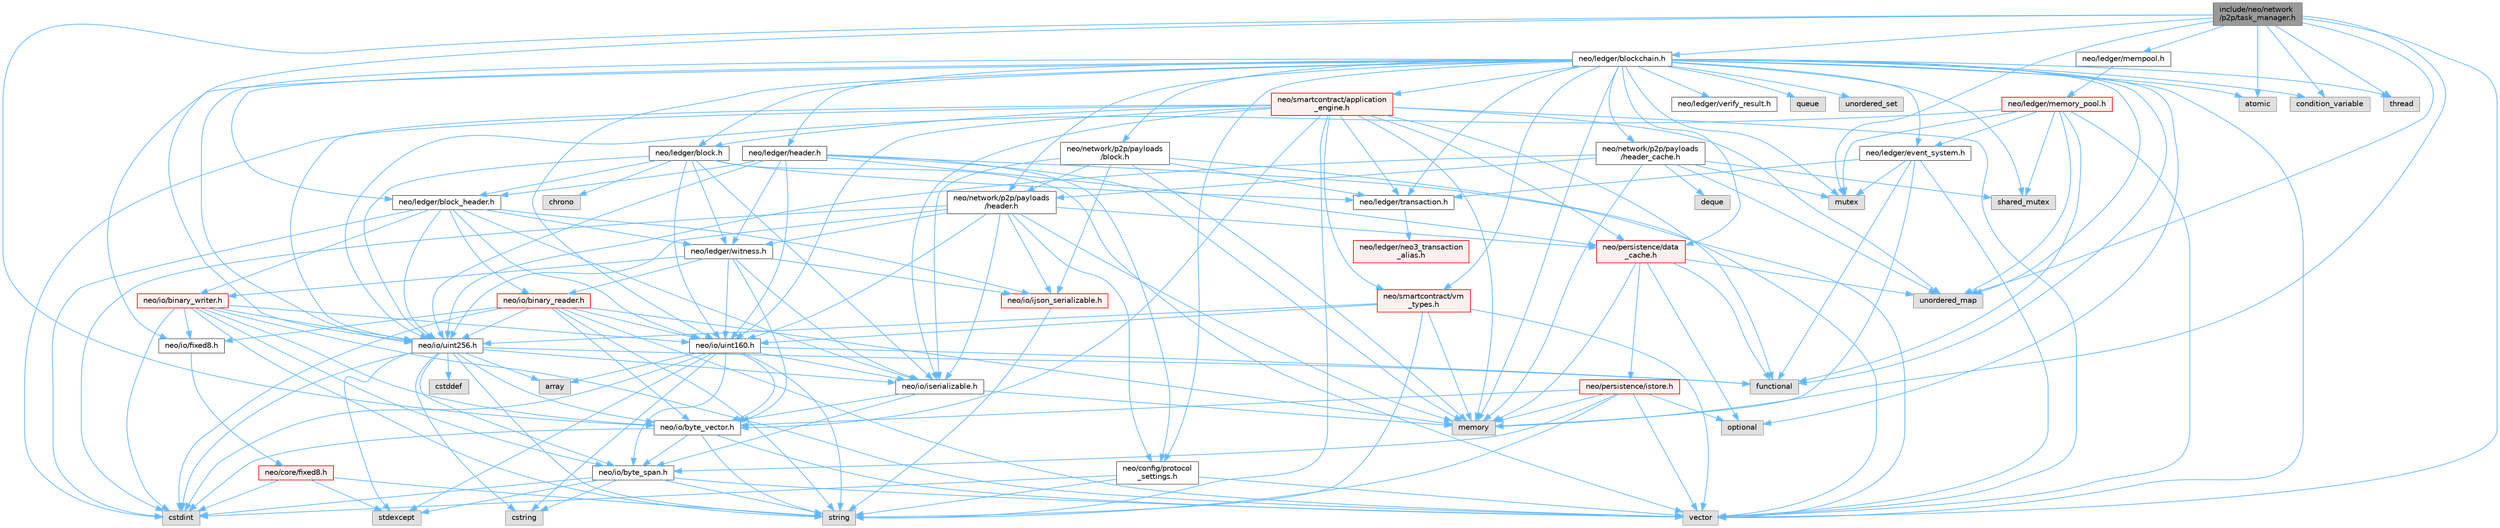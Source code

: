 digraph "include/neo/network/p2p/task_manager.h"
{
 // LATEX_PDF_SIZE
  bgcolor="transparent";
  edge [fontname=Helvetica,fontsize=10,labelfontname=Helvetica,labelfontsize=10];
  node [fontname=Helvetica,fontsize=10,shape=box,height=0.2,width=0.4];
  Node1 [id="Node000001",label="include/neo/network\l/p2p/task_manager.h",height=0.2,width=0.4,color="gray40", fillcolor="grey60", style="filled", fontcolor="black",tooltip=" "];
  Node1 -> Node2 [id="edge1_Node000001_Node000002",color="steelblue1",style="solid",tooltip=" "];
  Node2 [id="Node000002",label="neo/io/byte_vector.h",height=0.2,width=0.4,color="grey40", fillcolor="white", style="filled",URL="$io_2byte__vector_8h.html",tooltip=" "];
  Node2 -> Node3 [id="edge2_Node000002_Node000003",color="steelblue1",style="solid",tooltip=" "];
  Node3 [id="Node000003",label="neo/io/byte_span.h",height=0.2,width=0.4,color="grey40", fillcolor="white", style="filled",URL="$io_2byte__span_8h.html",tooltip=" "];
  Node3 -> Node4 [id="edge3_Node000003_Node000004",color="steelblue1",style="solid",tooltip=" "];
  Node4 [id="Node000004",label="cstdint",height=0.2,width=0.4,color="grey60", fillcolor="#E0E0E0", style="filled",tooltip=" "];
  Node3 -> Node5 [id="edge4_Node000003_Node000005",color="steelblue1",style="solid",tooltip=" "];
  Node5 [id="Node000005",label="cstring",height=0.2,width=0.4,color="grey60", fillcolor="#E0E0E0", style="filled",tooltip=" "];
  Node3 -> Node6 [id="edge5_Node000003_Node000006",color="steelblue1",style="solid",tooltip=" "];
  Node6 [id="Node000006",label="stdexcept",height=0.2,width=0.4,color="grey60", fillcolor="#E0E0E0", style="filled",tooltip=" "];
  Node3 -> Node7 [id="edge6_Node000003_Node000007",color="steelblue1",style="solid",tooltip=" "];
  Node7 [id="Node000007",label="string",height=0.2,width=0.4,color="grey60", fillcolor="#E0E0E0", style="filled",tooltip=" "];
  Node3 -> Node8 [id="edge7_Node000003_Node000008",color="steelblue1",style="solid",tooltip=" "];
  Node8 [id="Node000008",label="vector",height=0.2,width=0.4,color="grey60", fillcolor="#E0E0E0", style="filled",tooltip=" "];
  Node2 -> Node4 [id="edge8_Node000002_Node000004",color="steelblue1",style="solid",tooltip=" "];
  Node2 -> Node7 [id="edge9_Node000002_Node000007",color="steelblue1",style="solid",tooltip=" "];
  Node2 -> Node8 [id="edge10_Node000002_Node000008",color="steelblue1",style="solid",tooltip=" "];
  Node1 -> Node9 [id="edge11_Node000001_Node000009",color="steelblue1",style="solid",tooltip=" "];
  Node9 [id="Node000009",label="neo/io/uint256.h",height=0.2,width=0.4,color="grey40", fillcolor="white", style="filled",URL="$uint256_8h.html",tooltip=" "];
  Node9 -> Node3 [id="edge12_Node000009_Node000003",color="steelblue1",style="solid",tooltip=" "];
  Node9 -> Node2 [id="edge13_Node000009_Node000002",color="steelblue1",style="solid",tooltip=" "];
  Node9 -> Node10 [id="edge14_Node000009_Node000010",color="steelblue1",style="solid",tooltip=" "];
  Node10 [id="Node000010",label="neo/io/iserializable.h",height=0.2,width=0.4,color="grey40", fillcolor="white", style="filled",URL="$iserializable_8h.html",tooltip=" "];
  Node10 -> Node3 [id="edge15_Node000010_Node000003",color="steelblue1",style="solid",tooltip=" "];
  Node10 -> Node2 [id="edge16_Node000010_Node000002",color="steelblue1",style="solid",tooltip=" "];
  Node10 -> Node11 [id="edge17_Node000010_Node000011",color="steelblue1",style="solid",tooltip=" "];
  Node11 [id="Node000011",label="memory",height=0.2,width=0.4,color="grey60", fillcolor="#E0E0E0", style="filled",tooltip=" "];
  Node9 -> Node12 [id="edge18_Node000009_Node000012",color="steelblue1",style="solid",tooltip=" "];
  Node12 [id="Node000012",label="array",height=0.2,width=0.4,color="grey60", fillcolor="#E0E0E0", style="filled",tooltip=" "];
  Node9 -> Node13 [id="edge19_Node000009_Node000013",color="steelblue1",style="solid",tooltip=" "];
  Node13 [id="Node000013",label="cstddef",height=0.2,width=0.4,color="grey60", fillcolor="#E0E0E0", style="filled",tooltip=" "];
  Node9 -> Node4 [id="edge20_Node000009_Node000004",color="steelblue1",style="solid",tooltip=" "];
  Node9 -> Node5 [id="edge21_Node000009_Node000005",color="steelblue1",style="solid",tooltip=" "];
  Node9 -> Node14 [id="edge22_Node000009_Node000014",color="steelblue1",style="solid",tooltip=" "];
  Node14 [id="Node000014",label="functional",height=0.2,width=0.4,color="grey60", fillcolor="#E0E0E0", style="filled",tooltip=" "];
  Node9 -> Node6 [id="edge23_Node000009_Node000006",color="steelblue1",style="solid",tooltip=" "];
  Node9 -> Node7 [id="edge24_Node000009_Node000007",color="steelblue1",style="solid",tooltip=" "];
  Node1 -> Node15 [id="edge25_Node000001_Node000015",color="steelblue1",style="solid",tooltip=" "];
  Node15 [id="Node000015",label="neo/ledger/blockchain.h",height=0.2,width=0.4,color="grey40", fillcolor="white", style="filled",URL="$blockchain_8h.html",tooltip=" "];
  Node15 -> Node16 [id="edge26_Node000015_Node000016",color="steelblue1",style="solid",tooltip=" "];
  Node16 [id="Node000016",label="neo/ledger/block.h",height=0.2,width=0.4,color="grey40", fillcolor="white", style="filled",URL="$ledger_2block_8h.html",tooltip=" "];
  Node16 -> Node10 [id="edge27_Node000016_Node000010",color="steelblue1",style="solid",tooltip=" "];
  Node16 -> Node17 [id="edge28_Node000016_Node000017",color="steelblue1",style="solid",tooltip=" "];
  Node17 [id="Node000017",label="neo/io/uint160.h",height=0.2,width=0.4,color="grey40", fillcolor="white", style="filled",URL="$uint160_8h.html",tooltip=" "];
  Node17 -> Node3 [id="edge29_Node000017_Node000003",color="steelblue1",style="solid",tooltip=" "];
  Node17 -> Node2 [id="edge30_Node000017_Node000002",color="steelblue1",style="solid",tooltip=" "];
  Node17 -> Node10 [id="edge31_Node000017_Node000010",color="steelblue1",style="solid",tooltip=" "];
  Node17 -> Node12 [id="edge32_Node000017_Node000012",color="steelblue1",style="solid",tooltip=" "];
  Node17 -> Node4 [id="edge33_Node000017_Node000004",color="steelblue1",style="solid",tooltip=" "];
  Node17 -> Node5 [id="edge34_Node000017_Node000005",color="steelblue1",style="solid",tooltip=" "];
  Node17 -> Node14 [id="edge35_Node000017_Node000014",color="steelblue1",style="solid",tooltip=" "];
  Node17 -> Node6 [id="edge36_Node000017_Node000006",color="steelblue1",style="solid",tooltip=" "];
  Node17 -> Node7 [id="edge37_Node000017_Node000007",color="steelblue1",style="solid",tooltip=" "];
  Node16 -> Node9 [id="edge38_Node000016_Node000009",color="steelblue1",style="solid",tooltip=" "];
  Node16 -> Node18 [id="edge39_Node000016_Node000018",color="steelblue1",style="solid",tooltip=" "];
  Node18 [id="Node000018",label="neo/ledger/block_header.h",height=0.2,width=0.4,color="grey40", fillcolor="white", style="filled",URL="$block__header_8h.html",tooltip=" "];
  Node18 -> Node19 [id="edge40_Node000018_Node000019",color="steelblue1",style="solid",tooltip=" "];
  Node19 [id="Node000019",label="neo/io/binary_reader.h",height=0.2,width=0.4,color="red", fillcolor="#FFF0F0", style="filled",URL="$binary__reader_8h.html",tooltip=" "];
  Node19 -> Node2 [id="edge41_Node000019_Node000002",color="steelblue1",style="solid",tooltip=" "];
  Node19 -> Node20 [id="edge42_Node000019_Node000020",color="steelblue1",style="solid",tooltip=" "];
  Node20 [id="Node000020",label="neo/io/fixed8.h",height=0.2,width=0.4,color="grey40", fillcolor="white", style="filled",URL="$io_2fixed8_8h.html",tooltip=" "];
  Node20 -> Node21 [id="edge43_Node000020_Node000021",color="steelblue1",style="solid",tooltip=" "];
  Node21 [id="Node000021",label="neo/core/fixed8.h",height=0.2,width=0.4,color="red", fillcolor="#FFF0F0", style="filled",URL="$core_2fixed8_8h.html",tooltip=" "];
  Node21 -> Node4 [id="edge44_Node000021_Node000004",color="steelblue1",style="solid",tooltip=" "];
  Node21 -> Node6 [id="edge45_Node000021_Node000006",color="steelblue1",style="solid",tooltip=" "];
  Node21 -> Node7 [id="edge46_Node000021_Node000007",color="steelblue1",style="solid",tooltip=" "];
  Node19 -> Node17 [id="edge47_Node000019_Node000017",color="steelblue1",style="solid",tooltip=" "];
  Node19 -> Node9 [id="edge48_Node000019_Node000009",color="steelblue1",style="solid",tooltip=" "];
  Node19 -> Node4 [id="edge49_Node000019_Node000004",color="steelblue1",style="solid",tooltip=" "];
  Node19 -> Node11 [id="edge50_Node000019_Node000011",color="steelblue1",style="solid",tooltip=" "];
  Node19 -> Node7 [id="edge51_Node000019_Node000007",color="steelblue1",style="solid",tooltip=" "];
  Node19 -> Node8 [id="edge52_Node000019_Node000008",color="steelblue1",style="solid",tooltip=" "];
  Node18 -> Node24 [id="edge53_Node000018_Node000024",color="steelblue1",style="solid",tooltip=" "];
  Node24 [id="Node000024",label="neo/io/binary_writer.h",height=0.2,width=0.4,color="red", fillcolor="#FFF0F0", style="filled",URL="$binary__writer_8h.html",tooltip=" "];
  Node24 -> Node3 [id="edge54_Node000024_Node000003",color="steelblue1",style="solid",tooltip=" "];
  Node24 -> Node2 [id="edge55_Node000024_Node000002",color="steelblue1",style="solid",tooltip=" "];
  Node24 -> Node20 [id="edge56_Node000024_Node000020",color="steelblue1",style="solid",tooltip=" "];
  Node24 -> Node17 [id="edge57_Node000024_Node000017",color="steelblue1",style="solid",tooltip=" "];
  Node24 -> Node9 [id="edge58_Node000024_Node000009",color="steelblue1",style="solid",tooltip=" "];
  Node24 -> Node4 [id="edge59_Node000024_Node000004",color="steelblue1",style="solid",tooltip=" "];
  Node24 -> Node7 [id="edge60_Node000024_Node000007",color="steelblue1",style="solid",tooltip=" "];
  Node24 -> Node8 [id="edge61_Node000024_Node000008",color="steelblue1",style="solid",tooltip=" "];
  Node18 -> Node26 [id="edge62_Node000018_Node000026",color="steelblue1",style="solid",tooltip=" "];
  Node26 [id="Node000026",label="neo/io/ijson_serializable.h",height=0.2,width=0.4,color="red", fillcolor="#FFF0F0", style="filled",URL="$ijson__serializable_8h.html",tooltip=" "];
  Node26 -> Node7 [id="edge63_Node000026_Node000007",color="steelblue1",style="solid",tooltip=" "];
  Node18 -> Node10 [id="edge64_Node000018_Node000010",color="steelblue1",style="solid",tooltip=" "];
  Node18 -> Node17 [id="edge65_Node000018_Node000017",color="steelblue1",style="solid",tooltip=" "];
  Node18 -> Node9 [id="edge66_Node000018_Node000009",color="steelblue1",style="solid",tooltip=" "];
  Node18 -> Node50 [id="edge67_Node000018_Node000050",color="steelblue1",style="solid",tooltip=" "];
  Node50 [id="Node000050",label="neo/ledger/witness.h",height=0.2,width=0.4,color="grey40", fillcolor="white", style="filled",URL="$ledger_2witness_8h.html",tooltip=" "];
  Node50 -> Node19 [id="edge68_Node000050_Node000019",color="steelblue1",style="solid",tooltip=" "];
  Node50 -> Node24 [id="edge69_Node000050_Node000024",color="steelblue1",style="solid",tooltip=" "];
  Node50 -> Node2 [id="edge70_Node000050_Node000002",color="steelblue1",style="solid",tooltip=" "];
  Node50 -> Node26 [id="edge71_Node000050_Node000026",color="steelblue1",style="solid",tooltip=" "];
  Node50 -> Node10 [id="edge72_Node000050_Node000010",color="steelblue1",style="solid",tooltip=" "];
  Node50 -> Node17 [id="edge73_Node000050_Node000017",color="steelblue1",style="solid",tooltip=" "];
  Node18 -> Node4 [id="edge74_Node000018_Node000004",color="steelblue1",style="solid",tooltip=" "];
  Node16 -> Node51 [id="edge75_Node000016_Node000051",color="steelblue1",style="solid",tooltip=" "];
  Node51 [id="Node000051",label="neo/ledger/transaction.h",height=0.2,width=0.4,color="grey40", fillcolor="white", style="filled",URL="$ledger_2transaction_8h.html",tooltip=" "];
  Node51 -> Node52 [id="edge76_Node000051_Node000052",color="steelblue1",style="solid",tooltip=" "];
  Node52 [id="Node000052",label="neo/ledger/neo3_transaction\l_alias.h",height=0.2,width=0.4,color="red", fillcolor="#FFF0F0", style="filled",URL="$neo3__transaction__alias_8h.html",tooltip=" "];
  Node16 -> Node50 [id="edge77_Node000016_Node000050",color="steelblue1",style="solid",tooltip=" "];
  Node16 -> Node66 [id="edge78_Node000016_Node000066",color="steelblue1",style="solid",tooltip=" "];
  Node66 [id="Node000066",label="chrono",height=0.2,width=0.4,color="grey60", fillcolor="#E0E0E0", style="filled",tooltip=" "];
  Node16 -> Node8 [id="edge79_Node000016_Node000008",color="steelblue1",style="solid",tooltip=" "];
  Node15 -> Node18 [id="edge80_Node000015_Node000018",color="steelblue1",style="solid",tooltip=" "];
  Node15 -> Node67 [id="edge81_Node000015_Node000067",color="steelblue1",style="solid",tooltip=" "];
  Node67 [id="Node000067",label="neo/ledger/event_system.h",height=0.2,width=0.4,color="grey40", fillcolor="white", style="filled",URL="$event__system_8h.html",tooltip=" "];
  Node67 -> Node14 [id="edge82_Node000067_Node000014",color="steelblue1",style="solid",tooltip=" "];
  Node67 -> Node11 [id="edge83_Node000067_Node000011",color="steelblue1",style="solid",tooltip=" "];
  Node67 -> Node68 [id="edge84_Node000067_Node000068",color="steelblue1",style="solid",tooltip=" "];
  Node68 [id="Node000068",label="mutex",height=0.2,width=0.4,color="grey60", fillcolor="#E0E0E0", style="filled",tooltip=" "];
  Node67 -> Node8 [id="edge85_Node000067_Node000008",color="steelblue1",style="solid",tooltip=" "];
  Node67 -> Node51 [id="edge86_Node000067_Node000051",color="steelblue1",style="solid",tooltip=" "];
  Node15 -> Node69 [id="edge87_Node000015_Node000069",color="steelblue1",style="solid",tooltip=" "];
  Node69 [id="Node000069",label="neo/ledger/header.h",height=0.2,width=0.4,color="grey40", fillcolor="white", style="filled",URL="$ledger_2header_8h.html",tooltip=" "];
  Node69 -> Node70 [id="edge88_Node000069_Node000070",color="steelblue1",style="solid",tooltip=" "];
  Node70 [id="Node000070",label="neo/config/protocol\l_settings.h",height=0.2,width=0.4,color="grey40", fillcolor="white", style="filled",URL="$config_2protocol__settings_8h.html",tooltip=" "];
  Node70 -> Node4 [id="edge89_Node000070_Node000004",color="steelblue1",style="solid",tooltip=" "];
  Node70 -> Node7 [id="edge90_Node000070_Node000007",color="steelblue1",style="solid",tooltip=" "];
  Node70 -> Node8 [id="edge91_Node000070_Node000008",color="steelblue1",style="solid",tooltip=" "];
  Node69 -> Node17 [id="edge92_Node000069_Node000017",color="steelblue1",style="solid",tooltip=" "];
  Node69 -> Node9 [id="edge93_Node000069_Node000009",color="steelblue1",style="solid",tooltip=" "];
  Node69 -> Node18 [id="edge94_Node000069_Node000018",color="steelblue1",style="solid",tooltip=" "];
  Node69 -> Node50 [id="edge95_Node000069_Node000050",color="steelblue1",style="solid",tooltip=" "];
  Node69 -> Node71 [id="edge96_Node000069_Node000071",color="steelblue1",style="solid",tooltip=" "];
  Node71 [id="Node000071",label="neo/persistence/data\l_cache.h",height=0.2,width=0.4,color="red", fillcolor="#FFF0F0", style="filled",URL="$data__cache_8h.html",tooltip=" "];
  Node71 -> Node72 [id="edge97_Node000071_Node000072",color="steelblue1",style="solid",tooltip=" "];
  Node72 [id="Node000072",label="neo/persistence/istore.h",height=0.2,width=0.4,color="red", fillcolor="#FFF0F0", style="filled",URL="$istore_8h.html",tooltip=" "];
  Node72 -> Node3 [id="edge98_Node000072_Node000003",color="steelblue1",style="solid",tooltip=" "];
  Node72 -> Node2 [id="edge99_Node000072_Node000002",color="steelblue1",style="solid",tooltip=" "];
  Node72 -> Node11 [id="edge100_Node000072_Node000011",color="steelblue1",style="solid",tooltip=" "];
  Node72 -> Node58 [id="edge101_Node000072_Node000058",color="steelblue1",style="solid",tooltip=" "];
  Node58 [id="Node000058",label="optional",height=0.2,width=0.4,color="grey60", fillcolor="#E0E0E0", style="filled",tooltip=" "];
  Node72 -> Node7 [id="edge102_Node000072_Node000007",color="steelblue1",style="solid",tooltip=" "];
  Node72 -> Node8 [id="edge103_Node000072_Node000008",color="steelblue1",style="solid",tooltip=" "];
  Node71 -> Node14 [id="edge104_Node000071_Node000014",color="steelblue1",style="solid",tooltip=" "];
  Node71 -> Node11 [id="edge105_Node000071_Node000011",color="steelblue1",style="solid",tooltip=" "];
  Node71 -> Node58 [id="edge106_Node000071_Node000058",color="steelblue1",style="solid",tooltip=" "];
  Node71 -> Node37 [id="edge107_Node000071_Node000037",color="steelblue1",style="solid",tooltip=" "];
  Node37 [id="Node000037",label="unordered_map",height=0.2,width=0.4,color="grey60", fillcolor="#E0E0E0", style="filled",tooltip=" "];
  Node69 -> Node11 [id="edge108_Node000069_Node000011",color="steelblue1",style="solid",tooltip=" "];
  Node69 -> Node8 [id="edge109_Node000069_Node000008",color="steelblue1",style="solid",tooltip=" "];
  Node15 -> Node51 [id="edge110_Node000015_Node000051",color="steelblue1",style="solid",tooltip=" "];
  Node15 -> Node83 [id="edge111_Node000015_Node000083",color="steelblue1",style="solid",tooltip=" "];
  Node83 [id="Node000083",label="neo/network/p2p/payloads\l/block.h",height=0.2,width=0.4,color="grey40", fillcolor="white", style="filled",URL="$network_2p2p_2payloads_2block_8h.html",tooltip=" "];
  Node83 -> Node26 [id="edge112_Node000083_Node000026",color="steelblue1",style="solid",tooltip=" "];
  Node83 -> Node10 [id="edge113_Node000083_Node000010",color="steelblue1",style="solid",tooltip=" "];
  Node83 -> Node51 [id="edge114_Node000083_Node000051",color="steelblue1",style="solid",tooltip=" "];
  Node83 -> Node84 [id="edge115_Node000083_Node000084",color="steelblue1",style="solid",tooltip=" "];
  Node84 [id="Node000084",label="neo/network/p2p/payloads\l/header.h",height=0.2,width=0.4,color="grey40", fillcolor="white", style="filled",URL="$network_2p2p_2payloads_2header_8h.html",tooltip=" "];
  Node84 -> Node70 [id="edge116_Node000084_Node000070",color="steelblue1",style="solid",tooltip=" "];
  Node84 -> Node26 [id="edge117_Node000084_Node000026",color="steelblue1",style="solid",tooltip=" "];
  Node84 -> Node10 [id="edge118_Node000084_Node000010",color="steelblue1",style="solid",tooltip=" "];
  Node84 -> Node17 [id="edge119_Node000084_Node000017",color="steelblue1",style="solid",tooltip=" "];
  Node84 -> Node9 [id="edge120_Node000084_Node000009",color="steelblue1",style="solid",tooltip=" "];
  Node84 -> Node50 [id="edge121_Node000084_Node000050",color="steelblue1",style="solid",tooltip=" "];
  Node84 -> Node71 [id="edge122_Node000084_Node000071",color="steelblue1",style="solid",tooltip=" "];
  Node84 -> Node4 [id="edge123_Node000084_Node000004",color="steelblue1",style="solid",tooltip=" "];
  Node84 -> Node11 [id="edge124_Node000084_Node000011",color="steelblue1",style="solid",tooltip=" "];
  Node83 -> Node11 [id="edge125_Node000083_Node000011",color="steelblue1",style="solid",tooltip=" "];
  Node83 -> Node8 [id="edge126_Node000083_Node000008",color="steelblue1",style="solid",tooltip=" "];
  Node15 -> Node84 [id="edge127_Node000015_Node000084",color="steelblue1",style="solid",tooltip=" "];
  Node15 -> Node85 [id="edge128_Node000015_Node000085",color="steelblue1",style="solid",tooltip=" "];
  Node85 [id="Node000085",label="neo/network/p2p/payloads\l/header_cache.h",height=0.2,width=0.4,color="grey40", fillcolor="white", style="filled",URL="$network_2p2p_2payloads_2header__cache_8h.html",tooltip=" "];
  Node85 -> Node9 [id="edge129_Node000085_Node000009",color="steelblue1",style="solid",tooltip=" "];
  Node85 -> Node84 [id="edge130_Node000085_Node000084",color="steelblue1",style="solid",tooltip=" "];
  Node85 -> Node86 [id="edge131_Node000085_Node000086",color="steelblue1",style="solid",tooltip=" "];
  Node86 [id="Node000086",label="deque",height=0.2,width=0.4,color="grey60", fillcolor="#E0E0E0", style="filled",tooltip=" "];
  Node85 -> Node11 [id="edge132_Node000085_Node000011",color="steelblue1",style="solid",tooltip=" "];
  Node85 -> Node68 [id="edge133_Node000085_Node000068",color="steelblue1",style="solid",tooltip=" "];
  Node85 -> Node80 [id="edge134_Node000085_Node000080",color="steelblue1",style="solid",tooltip=" "];
  Node80 [id="Node000080",label="shared_mutex",height=0.2,width=0.4,color="grey60", fillcolor="#E0E0E0", style="filled",tooltip=" "];
  Node85 -> Node37 [id="edge135_Node000085_Node000037",color="steelblue1",style="solid",tooltip=" "];
  Node15 -> Node70 [id="edge136_Node000015_Node000070",color="steelblue1",style="solid",tooltip=" "];
  Node15 -> Node20 [id="edge137_Node000015_Node000020",color="steelblue1",style="solid",tooltip=" "];
  Node15 -> Node17 [id="edge138_Node000015_Node000017",color="steelblue1",style="solid",tooltip=" "];
  Node15 -> Node9 [id="edge139_Node000015_Node000009",color="steelblue1",style="solid",tooltip=" "];
  Node15 -> Node87 [id="edge140_Node000015_Node000087",color="steelblue1",style="solid",tooltip=" "];
  Node87 [id="Node000087",label="neo/ledger/verify_result.h",height=0.2,width=0.4,color="grey40", fillcolor="white", style="filled",URL="$verify__result_8h.html",tooltip=" "];
  Node15 -> Node71 [id="edge141_Node000015_Node000071",color="steelblue1",style="solid",tooltip=" "];
  Node15 -> Node88 [id="edge142_Node000015_Node000088",color="steelblue1",style="solid",tooltip=" "];
  Node88 [id="Node000088",label="neo/smartcontract/application\l_engine.h",height=0.2,width=0.4,color="red", fillcolor="#FFF0F0", style="filled",URL="$application__engine_8h.html",tooltip=" "];
  Node88 -> Node2 [id="edge143_Node000088_Node000002",color="steelblue1",style="solid",tooltip=" "];
  Node88 -> Node10 [id="edge144_Node000088_Node000010",color="steelblue1",style="solid",tooltip=" "];
  Node88 -> Node17 [id="edge145_Node000088_Node000017",color="steelblue1",style="solid",tooltip=" "];
  Node88 -> Node9 [id="edge146_Node000088_Node000009",color="steelblue1",style="solid",tooltip=" "];
  Node88 -> Node16 [id="edge147_Node000088_Node000016",color="steelblue1",style="solid",tooltip=" "];
  Node88 -> Node51 [id="edge148_Node000088_Node000051",color="steelblue1",style="solid",tooltip=" "];
  Node88 -> Node71 [id="edge149_Node000088_Node000071",color="steelblue1",style="solid",tooltip=" "];
  Node88 -> Node109 [id="edge150_Node000088_Node000109",color="steelblue1",style="solid",tooltip=" "];
  Node109 [id="Node000109",label="neo/smartcontract/vm\l_types.h",height=0.2,width=0.4,color="red", fillcolor="#FFF0F0", style="filled",URL="$vm__types_8h.html",tooltip=" "];
  Node109 -> Node17 [id="edge151_Node000109_Node000017",color="steelblue1",style="solid",tooltip=" "];
  Node109 -> Node9 [id="edge152_Node000109_Node000009",color="steelblue1",style="solid",tooltip=" "];
  Node109 -> Node11 [id="edge153_Node000109_Node000011",color="steelblue1",style="solid",tooltip=" "];
  Node109 -> Node7 [id="edge154_Node000109_Node000007",color="steelblue1",style="solid",tooltip=" "];
  Node109 -> Node8 [id="edge155_Node000109_Node000008",color="steelblue1",style="solid",tooltip=" "];
  Node88 -> Node4 [id="edge156_Node000088_Node000004",color="steelblue1",style="solid",tooltip=" "];
  Node88 -> Node14 [id="edge157_Node000088_Node000014",color="steelblue1",style="solid",tooltip=" "];
  Node88 -> Node11 [id="edge158_Node000088_Node000011",color="steelblue1",style="solid",tooltip=" "];
  Node88 -> Node7 [id="edge159_Node000088_Node000007",color="steelblue1",style="solid",tooltip=" "];
  Node88 -> Node37 [id="edge160_Node000088_Node000037",color="steelblue1",style="solid",tooltip=" "];
  Node88 -> Node8 [id="edge161_Node000088_Node000008",color="steelblue1",style="solid",tooltip=" "];
  Node15 -> Node109 [id="edge162_Node000015_Node000109",color="steelblue1",style="solid",tooltip=" "];
  Node15 -> Node110 [id="edge163_Node000015_Node000110",color="steelblue1",style="solid",tooltip=" "];
  Node110 [id="Node000110",label="atomic",height=0.2,width=0.4,color="grey60", fillcolor="#E0E0E0", style="filled",tooltip=" "];
  Node15 -> Node111 [id="edge164_Node000015_Node000111",color="steelblue1",style="solid",tooltip=" "];
  Node111 [id="Node000111",label="condition_variable",height=0.2,width=0.4,color="grey60", fillcolor="#E0E0E0", style="filled",tooltip=" "];
  Node15 -> Node14 [id="edge165_Node000015_Node000014",color="steelblue1",style="solid",tooltip=" "];
  Node15 -> Node11 [id="edge166_Node000015_Node000011",color="steelblue1",style="solid",tooltip=" "];
  Node15 -> Node68 [id="edge167_Node000015_Node000068",color="steelblue1",style="solid",tooltip=" "];
  Node15 -> Node58 [id="edge168_Node000015_Node000058",color="steelblue1",style="solid",tooltip=" "];
  Node15 -> Node112 [id="edge169_Node000015_Node000112",color="steelblue1",style="solid",tooltip=" "];
  Node112 [id="Node000112",label="queue",height=0.2,width=0.4,color="grey60", fillcolor="#E0E0E0", style="filled",tooltip=" "];
  Node15 -> Node80 [id="edge170_Node000015_Node000080",color="steelblue1",style="solid",tooltip=" "];
  Node15 -> Node113 [id="edge171_Node000015_Node000113",color="steelblue1",style="solid",tooltip=" "];
  Node113 [id="Node000113",label="thread",height=0.2,width=0.4,color="grey60", fillcolor="#E0E0E0", style="filled",tooltip=" "];
  Node15 -> Node37 [id="edge172_Node000015_Node000037",color="steelblue1",style="solid",tooltip=" "];
  Node15 -> Node106 [id="edge173_Node000015_Node000106",color="steelblue1",style="solid",tooltip=" "];
  Node106 [id="Node000106",label="unordered_set",height=0.2,width=0.4,color="grey60", fillcolor="#E0E0E0", style="filled",tooltip=" "];
  Node15 -> Node8 [id="edge174_Node000015_Node000008",color="steelblue1",style="solid",tooltip=" "];
  Node1 -> Node114 [id="edge175_Node000001_Node000114",color="steelblue1",style="solid",tooltip=" "];
  Node114 [id="Node000114",label="neo/ledger/mempool.h",height=0.2,width=0.4,color="grey40", fillcolor="white", style="filled",URL="$mempool_8h.html",tooltip=" "];
  Node114 -> Node115 [id="edge176_Node000114_Node000115",color="steelblue1",style="solid",tooltip=" "];
  Node115 [id="Node000115",label="neo/ledger/memory_pool.h",height=0.2,width=0.4,color="red", fillcolor="#FFF0F0", style="filled",URL="$ledger_2memory__pool_8h.html",tooltip=" "];
  Node115 -> Node9 [id="edge177_Node000115_Node000009",color="steelblue1",style="solid",tooltip=" "];
  Node115 -> Node67 [id="edge178_Node000115_Node000067",color="steelblue1",style="solid",tooltip=" "];
  Node115 -> Node14 [id="edge179_Node000115_Node000014",color="steelblue1",style="solid",tooltip=" "];
  Node115 -> Node68 [id="edge180_Node000115_Node000068",color="steelblue1",style="solid",tooltip=" "];
  Node115 -> Node80 [id="edge181_Node000115_Node000080",color="steelblue1",style="solid",tooltip=" "];
  Node115 -> Node37 [id="edge182_Node000115_Node000037",color="steelblue1",style="solid",tooltip=" "];
  Node115 -> Node8 [id="edge183_Node000115_Node000008",color="steelblue1",style="solid",tooltip=" "];
  Node1 -> Node110 [id="edge184_Node000001_Node000110",color="steelblue1",style="solid",tooltip=" "];
  Node1 -> Node111 [id="edge185_Node000001_Node000111",color="steelblue1",style="solid",tooltip=" "];
  Node1 -> Node11 [id="edge186_Node000001_Node000011",color="steelblue1",style="solid",tooltip=" "];
  Node1 -> Node68 [id="edge187_Node000001_Node000068",color="steelblue1",style="solid",tooltip=" "];
  Node1 -> Node113 [id="edge188_Node000001_Node000113",color="steelblue1",style="solid",tooltip=" "];
  Node1 -> Node37 [id="edge189_Node000001_Node000037",color="steelblue1",style="solid",tooltip=" "];
  Node1 -> Node8 [id="edge190_Node000001_Node000008",color="steelblue1",style="solid",tooltip=" "];
}

